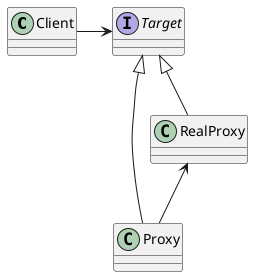 @startuml

class Client
interface Target
class Proxy
class RealProxy

Client -> Target
Target <|-- Proxy
Target <|-- RealProxy

RealProxy<--Proxy

@enduml